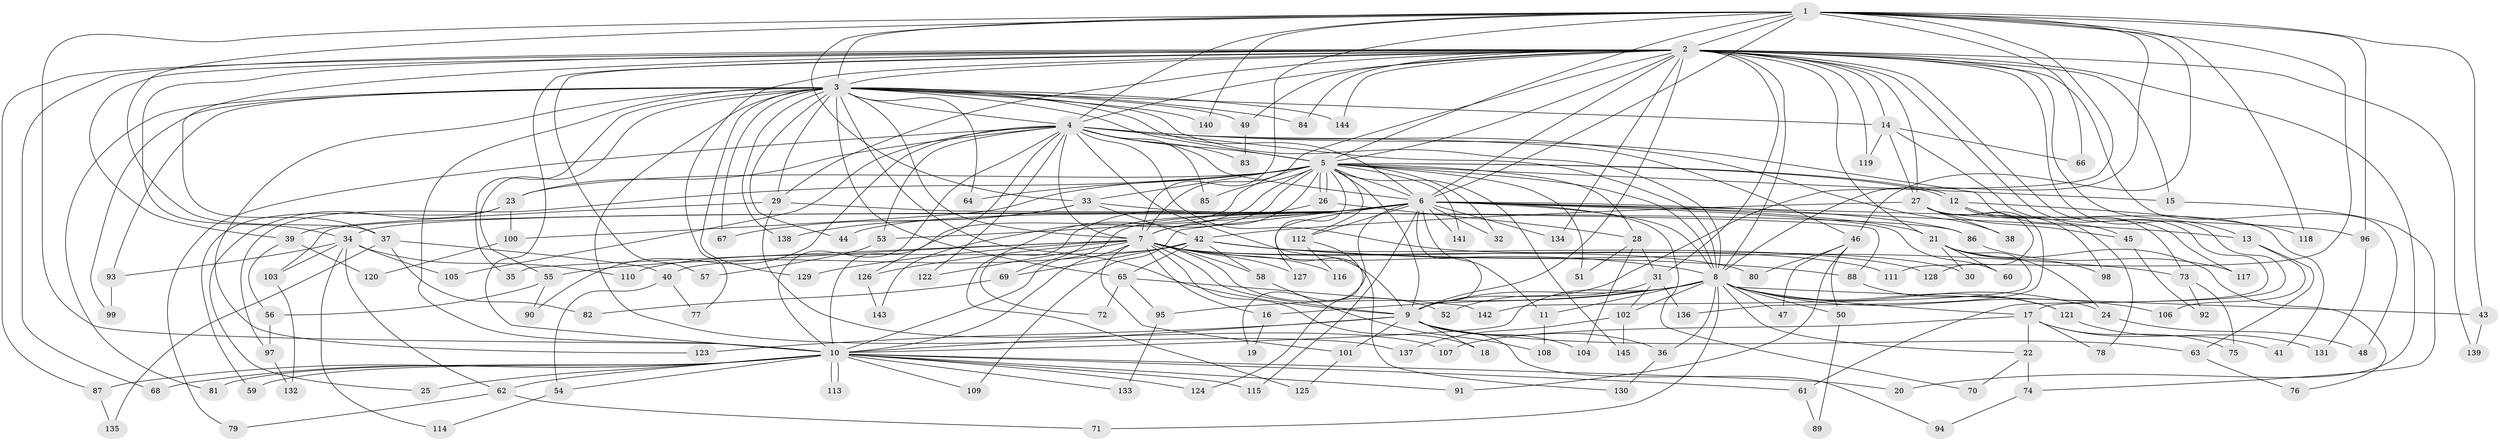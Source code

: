 // Generated by graph-tools (version 1.1) at 2025/49/03/09/25 03:49:32]
// undirected, 145 vertices, 315 edges
graph export_dot {
graph [start="1"]
  node [color=gray90,style=filled];
  1;
  2;
  3;
  4;
  5;
  6;
  7;
  8;
  9;
  10;
  11;
  12;
  13;
  14;
  15;
  16;
  17;
  18;
  19;
  20;
  21;
  22;
  23;
  24;
  25;
  26;
  27;
  28;
  29;
  30;
  31;
  32;
  33;
  34;
  35;
  36;
  37;
  38;
  39;
  40;
  41;
  42;
  43;
  44;
  45;
  46;
  47;
  48;
  49;
  50;
  51;
  52;
  53;
  54;
  55;
  56;
  57;
  58;
  59;
  60;
  61;
  62;
  63;
  64;
  65;
  66;
  67;
  68;
  69;
  70;
  71;
  72;
  73;
  74;
  75;
  76;
  77;
  78;
  79;
  80;
  81;
  82;
  83;
  84;
  85;
  86;
  87;
  88;
  89;
  90;
  91;
  92;
  93;
  94;
  95;
  96;
  97;
  98;
  99;
  100;
  101;
  102;
  103;
  104;
  105;
  106;
  107;
  108;
  109;
  110;
  111;
  112;
  113;
  114;
  115;
  116;
  117;
  118;
  119;
  120;
  121;
  122;
  123;
  124;
  125;
  126;
  127;
  128;
  129;
  130;
  131;
  132;
  133;
  134;
  135;
  136;
  137;
  138;
  139;
  140;
  141;
  142;
  143;
  144;
  145;
  1 -- 2;
  1 -- 3;
  1 -- 4;
  1 -- 5;
  1 -- 6;
  1 -- 7;
  1 -- 8;
  1 -- 9;
  1 -- 10;
  1 -- 33;
  1 -- 37;
  1 -- 43;
  1 -- 46;
  1 -- 66;
  1 -- 96;
  1 -- 111;
  1 -- 118;
  1 -- 140;
  2 -- 3;
  2 -- 4;
  2 -- 5;
  2 -- 6;
  2 -- 7;
  2 -- 8;
  2 -- 9;
  2 -- 10;
  2 -- 13;
  2 -- 14;
  2 -- 15;
  2 -- 17;
  2 -- 20;
  2 -- 21;
  2 -- 27;
  2 -- 29;
  2 -- 31;
  2 -- 34;
  2 -- 37;
  2 -- 39;
  2 -- 48;
  2 -- 49;
  2 -- 57;
  2 -- 61;
  2 -- 68;
  2 -- 77;
  2 -- 84;
  2 -- 87;
  2 -- 117;
  2 -- 119;
  2 -- 134;
  2 -- 139;
  2 -- 144;
  3 -- 4;
  3 -- 5;
  3 -- 6;
  3 -- 7;
  3 -- 8;
  3 -- 9;
  3 -- 10;
  3 -- 14;
  3 -- 29;
  3 -- 35;
  3 -- 44;
  3 -- 49;
  3 -- 55;
  3 -- 64;
  3 -- 65;
  3 -- 67;
  3 -- 81;
  3 -- 84;
  3 -- 93;
  3 -- 99;
  3 -- 123;
  3 -- 129;
  3 -- 137;
  3 -- 138;
  3 -- 140;
  3 -- 144;
  4 -- 5;
  4 -- 6;
  4 -- 7;
  4 -- 8;
  4 -- 9;
  4 -- 10;
  4 -- 23;
  4 -- 30;
  4 -- 38;
  4 -- 45;
  4 -- 46;
  4 -- 53;
  4 -- 79;
  4 -- 83;
  4 -- 85;
  4 -- 90;
  4 -- 105;
  4 -- 122;
  4 -- 126;
  5 -- 6;
  5 -- 7;
  5 -- 8;
  5 -- 9;
  5 -- 10;
  5 -- 12;
  5 -- 12;
  5 -- 15;
  5 -- 23;
  5 -- 26;
  5 -- 26;
  5 -- 28;
  5 -- 32;
  5 -- 33;
  5 -- 51;
  5 -- 64;
  5 -- 85;
  5 -- 97;
  5 -- 100;
  5 -- 112;
  5 -- 125;
  5 -- 130;
  5 -- 141;
  5 -- 143;
  5 -- 145;
  6 -- 7;
  6 -- 8;
  6 -- 9;
  6 -- 10;
  6 -- 11;
  6 -- 13;
  6 -- 19;
  6 -- 21;
  6 -- 32;
  6 -- 34;
  6 -- 44;
  6 -- 53;
  6 -- 60;
  6 -- 69;
  6 -- 70;
  6 -- 86;
  6 -- 96;
  6 -- 103;
  6 -- 109;
  6 -- 112;
  6 -- 115;
  6 -- 127;
  6 -- 134;
  6 -- 141;
  7 -- 8;
  7 -- 9;
  7 -- 10;
  7 -- 16;
  7 -- 18;
  7 -- 35;
  7 -- 40;
  7 -- 52;
  7 -- 58;
  7 -- 80;
  7 -- 101;
  7 -- 111;
  7 -- 116;
  7 -- 122;
  7 -- 126;
  7 -- 127;
  7 -- 129;
  8 -- 9;
  8 -- 10;
  8 -- 11;
  8 -- 16;
  8 -- 17;
  8 -- 22;
  8 -- 24;
  8 -- 36;
  8 -- 43;
  8 -- 47;
  8 -- 50;
  8 -- 71;
  8 -- 95;
  8 -- 102;
  8 -- 106;
  8 -- 121;
  9 -- 10;
  9 -- 18;
  9 -- 36;
  9 -- 63;
  9 -- 94;
  9 -- 101;
  9 -- 104;
  9 -- 123;
  10 -- 20;
  10 -- 25;
  10 -- 54;
  10 -- 59;
  10 -- 61;
  10 -- 62;
  10 -- 68;
  10 -- 81;
  10 -- 87;
  10 -- 91;
  10 -- 109;
  10 -- 113;
  10 -- 113;
  10 -- 115;
  10 -- 124;
  10 -- 133;
  11 -- 108;
  12 -- 78;
  12 -- 98;
  12 -- 118;
  13 -- 63;
  13 -- 106;
  14 -- 27;
  14 -- 66;
  14 -- 73;
  14 -- 119;
  15 -- 74;
  16 -- 19;
  17 -- 22;
  17 -- 41;
  17 -- 75;
  17 -- 78;
  17 -- 107;
  21 -- 24;
  21 -- 30;
  21 -- 60;
  21 -- 76;
  21 -- 98;
  21 -- 142;
  22 -- 70;
  22 -- 74;
  23 -- 25;
  23 -- 59;
  23 -- 100;
  24 -- 48;
  26 -- 28;
  26 -- 72;
  27 -- 38;
  27 -- 41;
  27 -- 42;
  27 -- 45;
  27 -- 128;
  27 -- 136;
  28 -- 31;
  28 -- 51;
  28 -- 104;
  29 -- 39;
  29 -- 88;
  29 -- 107;
  31 -- 52;
  31 -- 102;
  31 -- 136;
  33 -- 42;
  33 -- 67;
  33 -- 86;
  33 -- 138;
  34 -- 62;
  34 -- 93;
  34 -- 103;
  34 -- 105;
  34 -- 110;
  34 -- 114;
  36 -- 130;
  37 -- 40;
  37 -- 82;
  37 -- 135;
  39 -- 56;
  39 -- 120;
  40 -- 54;
  40 -- 77;
  42 -- 55;
  42 -- 58;
  42 -- 65;
  42 -- 69;
  42 -- 73;
  42 -- 88;
  42 -- 110;
  42 -- 128;
  43 -- 139;
  45 -- 92;
  46 -- 47;
  46 -- 50;
  46 -- 80;
  46 -- 91;
  49 -- 83;
  50 -- 89;
  53 -- 57;
  54 -- 114;
  55 -- 56;
  55 -- 90;
  56 -- 97;
  58 -- 108;
  61 -- 89;
  62 -- 71;
  62 -- 79;
  63 -- 76;
  65 -- 72;
  65 -- 95;
  65 -- 142;
  69 -- 82;
  73 -- 75;
  73 -- 92;
  74 -- 94;
  86 -- 117;
  87 -- 135;
  88 -- 121;
  93 -- 99;
  95 -- 133;
  96 -- 131;
  97 -- 132;
  100 -- 120;
  101 -- 125;
  102 -- 137;
  102 -- 145;
  103 -- 132;
  112 -- 116;
  112 -- 124;
  121 -- 131;
  126 -- 143;
}
